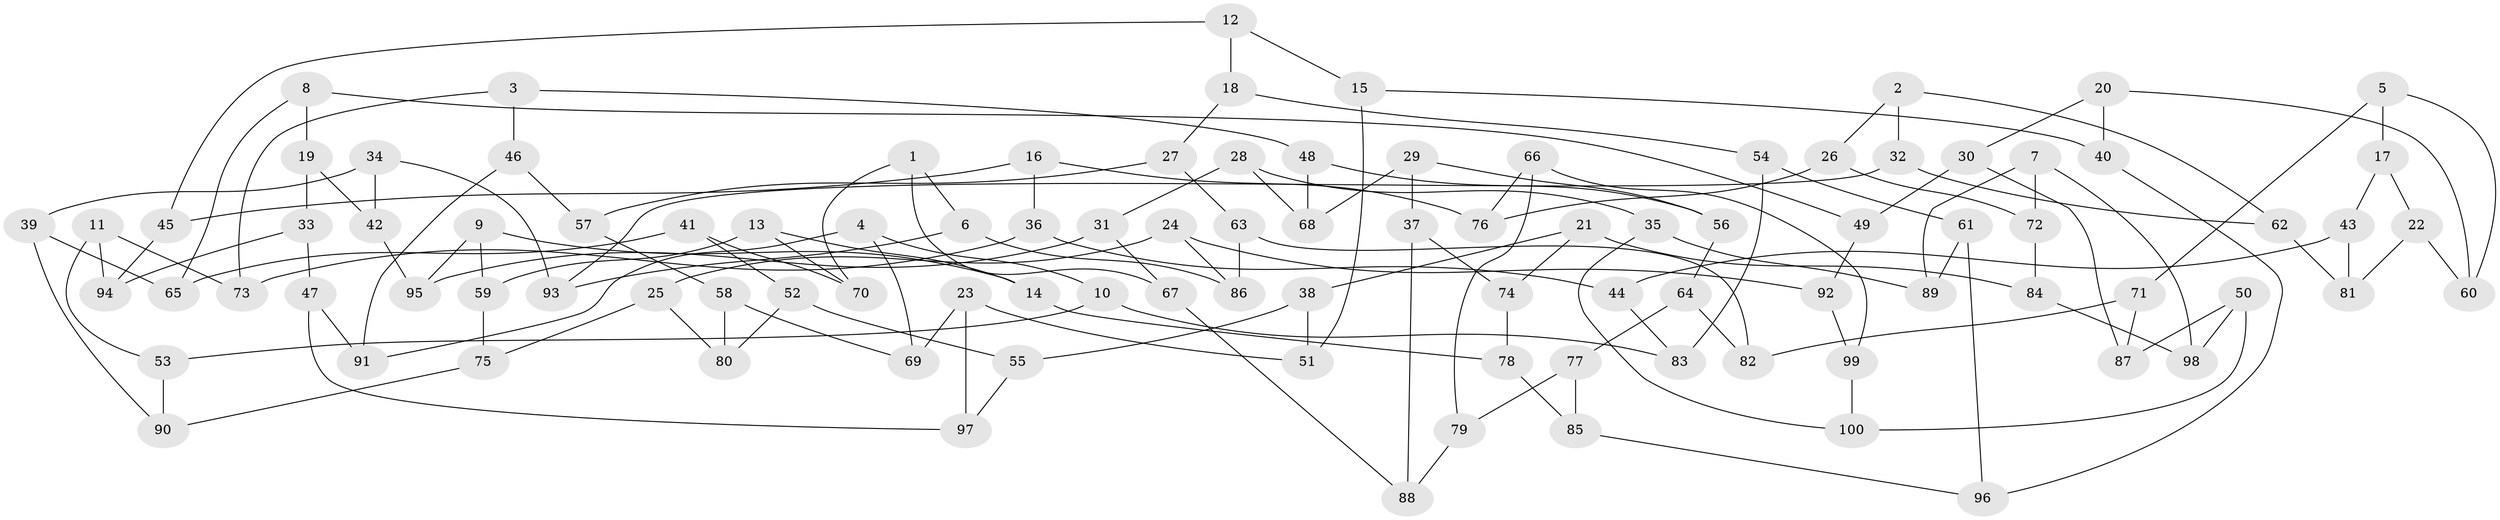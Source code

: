 // Generated by graph-tools (version 1.1) at 2025/39/02/21/25 10:39:00]
// undirected, 100 vertices, 150 edges
graph export_dot {
graph [start="1"]
  node [color=gray90,style=filled];
  1;
  2;
  3;
  4;
  5;
  6;
  7;
  8;
  9;
  10;
  11;
  12;
  13;
  14;
  15;
  16;
  17;
  18;
  19;
  20;
  21;
  22;
  23;
  24;
  25;
  26;
  27;
  28;
  29;
  30;
  31;
  32;
  33;
  34;
  35;
  36;
  37;
  38;
  39;
  40;
  41;
  42;
  43;
  44;
  45;
  46;
  47;
  48;
  49;
  50;
  51;
  52;
  53;
  54;
  55;
  56;
  57;
  58;
  59;
  60;
  61;
  62;
  63;
  64;
  65;
  66;
  67;
  68;
  69;
  70;
  71;
  72;
  73;
  74;
  75;
  76;
  77;
  78;
  79;
  80;
  81;
  82;
  83;
  84;
  85;
  86;
  87;
  88;
  89;
  90;
  91;
  92;
  93;
  94;
  95;
  96;
  97;
  98;
  99;
  100;
  1 -- 67;
  1 -- 70;
  1 -- 6;
  2 -- 62;
  2 -- 32;
  2 -- 26;
  3 -- 46;
  3 -- 48;
  3 -- 73;
  4 -- 91;
  4 -- 69;
  4 -- 10;
  5 -- 17;
  5 -- 60;
  5 -- 71;
  6 -- 86;
  6 -- 93;
  7 -- 89;
  7 -- 98;
  7 -- 72;
  8 -- 65;
  8 -- 19;
  8 -- 49;
  9 -- 59;
  9 -- 95;
  9 -- 14;
  10 -- 53;
  10 -- 83;
  11 -- 94;
  11 -- 53;
  11 -- 73;
  12 -- 45;
  12 -- 18;
  12 -- 15;
  13 -- 14;
  13 -- 59;
  13 -- 70;
  14 -- 78;
  15 -- 51;
  15 -- 40;
  16 -- 36;
  16 -- 45;
  16 -- 76;
  17 -- 22;
  17 -- 43;
  18 -- 27;
  18 -- 54;
  19 -- 42;
  19 -- 33;
  20 -- 60;
  20 -- 40;
  20 -- 30;
  21 -- 74;
  21 -- 84;
  21 -- 38;
  22 -- 81;
  22 -- 60;
  23 -- 51;
  23 -- 69;
  23 -- 97;
  24 -- 25;
  24 -- 86;
  24 -- 92;
  25 -- 75;
  25 -- 80;
  26 -- 72;
  26 -- 76;
  27 -- 63;
  27 -- 57;
  28 -- 68;
  28 -- 31;
  28 -- 35;
  29 -- 68;
  29 -- 56;
  29 -- 37;
  30 -- 87;
  30 -- 49;
  31 -- 67;
  31 -- 95;
  32 -- 62;
  32 -- 93;
  33 -- 94;
  33 -- 47;
  34 -- 93;
  34 -- 39;
  34 -- 42;
  35 -- 89;
  35 -- 100;
  36 -- 73;
  36 -- 44;
  37 -- 74;
  37 -- 88;
  38 -- 55;
  38 -- 51;
  39 -- 90;
  39 -- 65;
  40 -- 96;
  41 -- 70;
  41 -- 52;
  41 -- 65;
  42 -- 95;
  43 -- 81;
  43 -- 44;
  44 -- 83;
  45 -- 94;
  46 -- 57;
  46 -- 91;
  47 -- 91;
  47 -- 97;
  48 -- 56;
  48 -- 68;
  49 -- 92;
  50 -- 87;
  50 -- 100;
  50 -- 98;
  52 -- 80;
  52 -- 55;
  53 -- 90;
  54 -- 83;
  54 -- 61;
  55 -- 97;
  56 -- 64;
  57 -- 58;
  58 -- 80;
  58 -- 69;
  59 -- 75;
  61 -- 96;
  61 -- 89;
  62 -- 81;
  63 -- 82;
  63 -- 86;
  64 -- 82;
  64 -- 77;
  66 -- 99;
  66 -- 76;
  66 -- 79;
  67 -- 88;
  71 -- 87;
  71 -- 82;
  72 -- 84;
  74 -- 78;
  75 -- 90;
  77 -- 85;
  77 -- 79;
  78 -- 85;
  79 -- 88;
  84 -- 98;
  85 -- 96;
  92 -- 99;
  99 -- 100;
}
